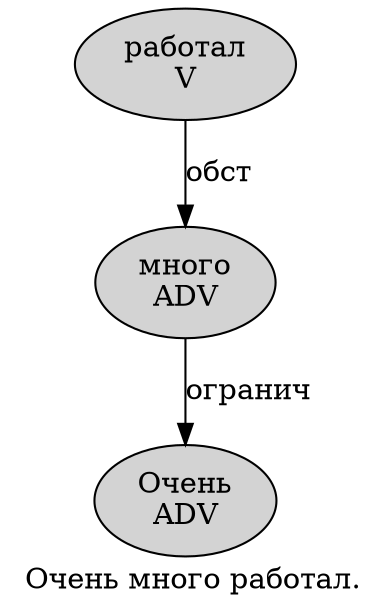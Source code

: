 digraph SENTENCE_1118 {
	graph [label="Очень много работал."]
	node [style=filled]
		0 [label="Очень
ADV" color="" fillcolor=lightgray penwidth=1 shape=ellipse]
		1 [label="много
ADV" color="" fillcolor=lightgray penwidth=1 shape=ellipse]
		2 [label="работал
V" color="" fillcolor=lightgray penwidth=1 shape=ellipse]
			1 -> 0 [label="огранич"]
			2 -> 1 [label="обст"]
}